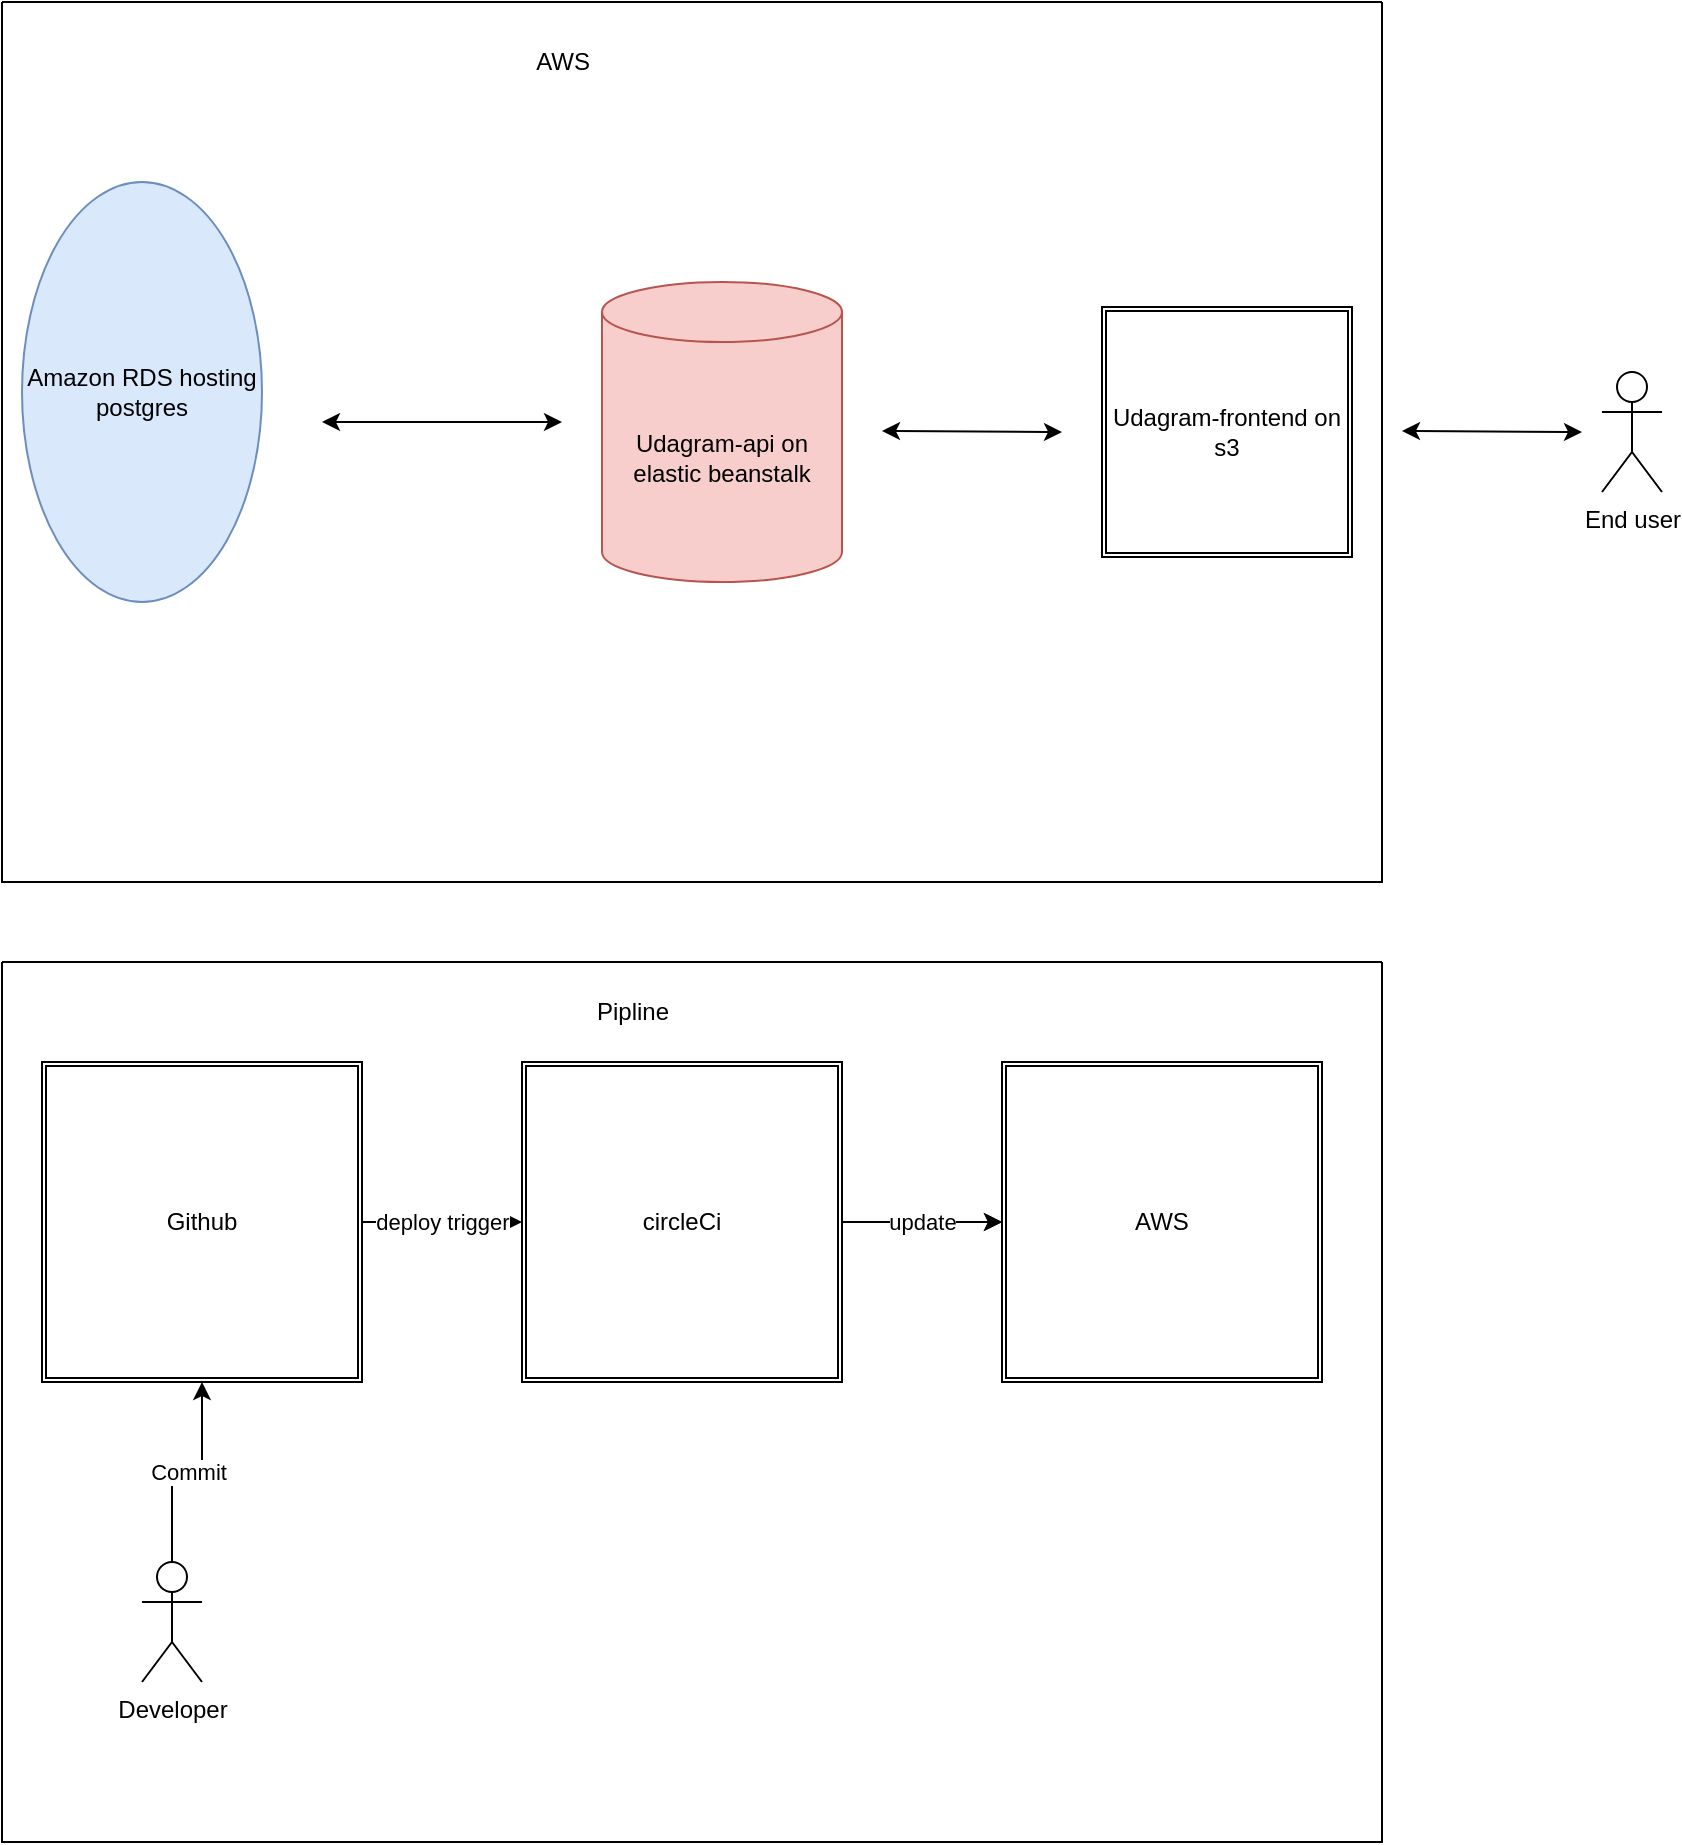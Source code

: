 <mxfile version="20.8.10" type="github">
  <diagram name="Page-1" id="uQaYhAECME0J1sWlYUqw">
    <mxGraphModel dx="1434" dy="850" grid="1" gridSize="10" guides="1" tooltips="1" connect="1" arrows="1" fold="1" page="1" pageScale="1" pageWidth="850" pageHeight="1100" math="0" shadow="0">
      <root>
        <mxCell id="0" />
        <mxCell id="1" parent="0" />
        <mxCell id="7OAMDePOKl8OXuFvk6ht-1" value="Udagram-api on elastic beanstalk" style="shape=cylinder3;whiteSpace=wrap;html=1;boundedLbl=1;backgroundOutline=1;size=15;fillColor=#f8cecc;strokeColor=#b85450;" vertex="1" parent="1">
          <mxGeometry x="310" y="330" width="120" height="150" as="geometry" />
        </mxCell>
        <mxCell id="7OAMDePOKl8OXuFvk6ht-2" value="Amazon RDS hosting postgres" style="ellipse;whiteSpace=wrap;html=1;fillColor=#dae8fc;strokeColor=#6c8ebf;" vertex="1" parent="1">
          <mxGeometry x="20" y="280" width="120" height="210" as="geometry" />
        </mxCell>
        <mxCell id="7OAMDePOKl8OXuFvk6ht-3" value="" style="endArrow=classic;startArrow=classic;html=1;rounded=0;" edge="1" parent="1">
          <mxGeometry width="50" height="50" relative="1" as="geometry">
            <mxPoint x="170" y="400" as="sourcePoint" />
            <mxPoint x="290" y="400" as="targetPoint" />
          </mxGeometry>
        </mxCell>
        <mxCell id="7OAMDePOKl8OXuFvk6ht-4" value="" style="endArrow=classic;startArrow=classic;html=1;rounded=0;" edge="1" parent="1">
          <mxGeometry width="50" height="50" relative="1" as="geometry">
            <mxPoint x="450" y="404.5" as="sourcePoint" />
            <mxPoint x="540" y="405" as="targetPoint" />
          </mxGeometry>
        </mxCell>
        <mxCell id="7OAMDePOKl8OXuFvk6ht-5" value="End user" style="shape=umlActor;verticalLabelPosition=bottom;verticalAlign=top;html=1;outlineConnect=0;" vertex="1" parent="1">
          <mxGeometry x="810" y="375" width="30" height="60" as="geometry" />
        </mxCell>
        <mxCell id="7OAMDePOKl8OXuFvk6ht-6" value="Udagram-frontend on s3" style="shape=ext;double=1;whiteSpace=wrap;html=1;aspect=fixed;" vertex="1" parent="1">
          <mxGeometry x="560" y="342.5" width="125" height="125" as="geometry" />
        </mxCell>
        <mxCell id="7OAMDePOKl8OXuFvk6ht-7" value="" style="endArrow=classic;startArrow=classic;html=1;rounded=0;" edge="1" parent="1">
          <mxGeometry width="50" height="50" relative="1" as="geometry">
            <mxPoint x="710" y="404.5" as="sourcePoint" />
            <mxPoint x="800" y="405" as="targetPoint" />
          </mxGeometry>
        </mxCell>
        <mxCell id="7OAMDePOKl8OXuFvk6ht-17" value="" style="swimlane;startSize=0;" vertex="1" parent="1">
          <mxGeometry x="10" y="670" width="690" height="440" as="geometry" />
        </mxCell>
        <mxCell id="7OAMDePOKl8OXuFvk6ht-31" value="Pipline" style="text;html=1;align=center;verticalAlign=middle;resizable=0;points=[];autosize=1;strokeColor=none;fillColor=none;" vertex="1" parent="7OAMDePOKl8OXuFvk6ht-17">
          <mxGeometry x="285" y="10" width="60" height="30" as="geometry" />
        </mxCell>
        <mxCell id="7OAMDePOKl8OXuFvk6ht-18" value="AWS" style="text;html=1;align=center;verticalAlign=middle;resizable=0;points=[];autosize=1;strokeColor=none;fillColor=none;" vertex="1" parent="1">
          <mxGeometry x="265" y="205" width="50" height="30" as="geometry" />
        </mxCell>
        <mxCell id="7OAMDePOKl8OXuFvk6ht-24" value="deploy trigger" style="edgeStyle=orthogonalEdgeStyle;rounded=0;orthogonalLoop=1;jettySize=auto;html=1;" edge="1" parent="1" source="7OAMDePOKl8OXuFvk6ht-19" target="7OAMDePOKl8OXuFvk6ht-23">
          <mxGeometry relative="1" as="geometry">
            <Array as="points">
              <mxPoint x="230" y="800" />
              <mxPoint x="230" y="800" />
            </Array>
          </mxGeometry>
        </mxCell>
        <mxCell id="7OAMDePOKl8OXuFvk6ht-19" value="Github" style="shape=ext;double=1;whiteSpace=wrap;html=1;aspect=fixed;" vertex="1" parent="1">
          <mxGeometry x="30" y="720" width="160" height="160" as="geometry" />
        </mxCell>
        <mxCell id="7OAMDePOKl8OXuFvk6ht-22" value="Commit" style="edgeStyle=orthogonalEdgeStyle;rounded=0;orthogonalLoop=1;jettySize=auto;html=1;" edge="1" parent="1" source="7OAMDePOKl8OXuFvk6ht-20" target="7OAMDePOKl8OXuFvk6ht-19">
          <mxGeometry relative="1" as="geometry" />
        </mxCell>
        <mxCell id="7OAMDePOKl8OXuFvk6ht-20" value="Developer" style="shape=umlActor;verticalLabelPosition=bottom;verticalAlign=top;html=1;outlineConnect=0;" vertex="1" parent="1">
          <mxGeometry x="80" y="970" width="30" height="60" as="geometry" />
        </mxCell>
        <mxCell id="7OAMDePOKl8OXuFvk6ht-26" value="" style="edgeStyle=orthogonalEdgeStyle;rounded=0;orthogonalLoop=1;jettySize=auto;html=1;" edge="1" parent="1" source="7OAMDePOKl8OXuFvk6ht-23" target="7OAMDePOKl8OXuFvk6ht-25">
          <mxGeometry relative="1" as="geometry" />
        </mxCell>
        <mxCell id="7OAMDePOKl8OXuFvk6ht-27" value="update" style="edgeStyle=orthogonalEdgeStyle;rounded=0;orthogonalLoop=1;jettySize=auto;html=1;" edge="1" parent="1" source="7OAMDePOKl8OXuFvk6ht-23" target="7OAMDePOKl8OXuFvk6ht-25">
          <mxGeometry relative="1" as="geometry" />
        </mxCell>
        <mxCell id="7OAMDePOKl8OXuFvk6ht-23" value="circleCi" style="shape=ext;double=1;whiteSpace=wrap;html=1;aspect=fixed;" vertex="1" parent="1">
          <mxGeometry x="270" y="720" width="160" height="160" as="geometry" />
        </mxCell>
        <mxCell id="7OAMDePOKl8OXuFvk6ht-25" value="AWS" style="shape=ext;double=1;whiteSpace=wrap;html=1;aspect=fixed;" vertex="1" parent="1">
          <mxGeometry x="510" y="720" width="160" height="160" as="geometry" />
        </mxCell>
        <mxCell id="7OAMDePOKl8OXuFvk6ht-30" value="" style="swimlane;startSize=0;" vertex="1" parent="1">
          <mxGeometry x="10" y="190" width="690" height="440" as="geometry" />
        </mxCell>
      </root>
    </mxGraphModel>
  </diagram>
</mxfile>
